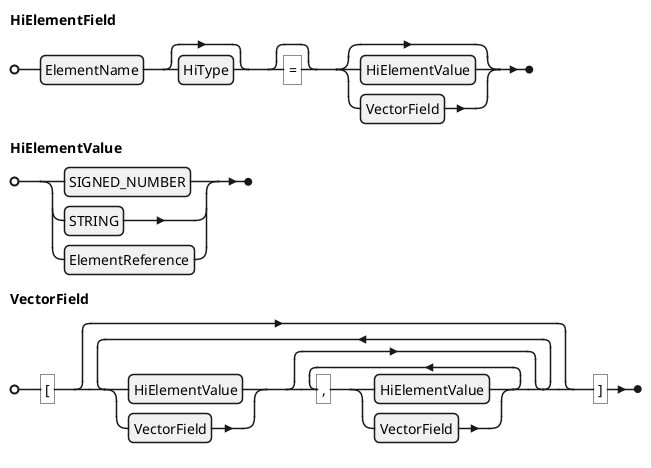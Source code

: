 @startebnf
HiElementField = ElementName, [ HiType ], [ "=" ], [ HiElementValue | VectorField ];
HiElementValue = SIGNED_NUMBER | STRING | ElementReference;
VectorField = "[", { (HiElementValue | VectorField), {",", (HiElementValue | VectorField) } }, "]";

@endyaml